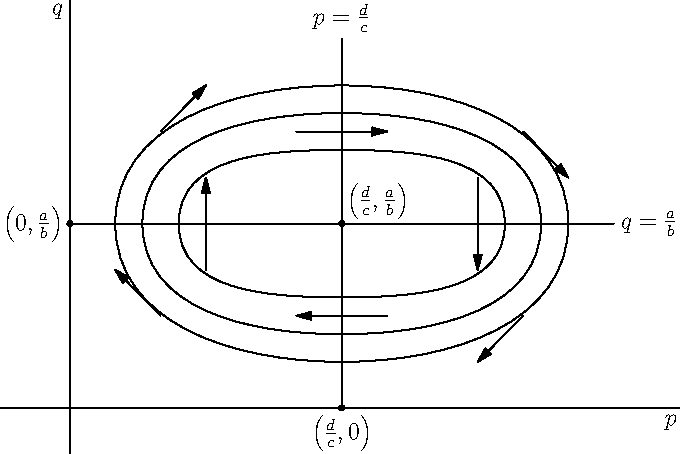size(12cm,8cm,IgnoreAspect);
import graph;

yaxis("$q$");
xaxis("$p$");

draw((3,0)--(3,4));
draw((0,2)--(6,2));

label("$q = \frac{a}{b}$",(6,2),E);
label("$p = \frac{d}{c}$",(3,4),N);

dot("$\left(0,\frac{a}{b}\right)$",(0,2),W);
dot("$\left(\frac{d}{c},0\right)$",(3,0),S);
dot("$\left(\frac{d}{c},\frac{a}{b}\right)$",(3,2),NE);

draw((1,3)--(1.5,3.5),Arrow);
draw((5,3)--(5.5,2.5),Arrow);
draw((1,1)--(0.5,1.5),Arrow);
draw((5,1)--(4.5,0.5),Arrow);

draw((0.5,2){N}..{E}(3,3.5){E}..{S}(5.5,2){S}..{W}(3,0.5){W}..{N}(0.5,2));
draw((0.8,2){N}..{E}(3,3.2){E}..{S}(5.2,2){S}..{W}(3,0.8){W}..{N}(0.8,2));
draw((1.2,2){N}..{E}(3,2.8){E}..{S}(4.8,2){S}..{W}(3,1.2){W}..{N}(1.2,2));

draw((2.5,3)--(3.5,3),Arrow);
draw((3.5,1)--(2.5,1),Arrow);
draw((1.5,1.5)--(1.5,2.5),Arrow);
draw((4.5,2.5)--(4.5,1.5),Arrow);

